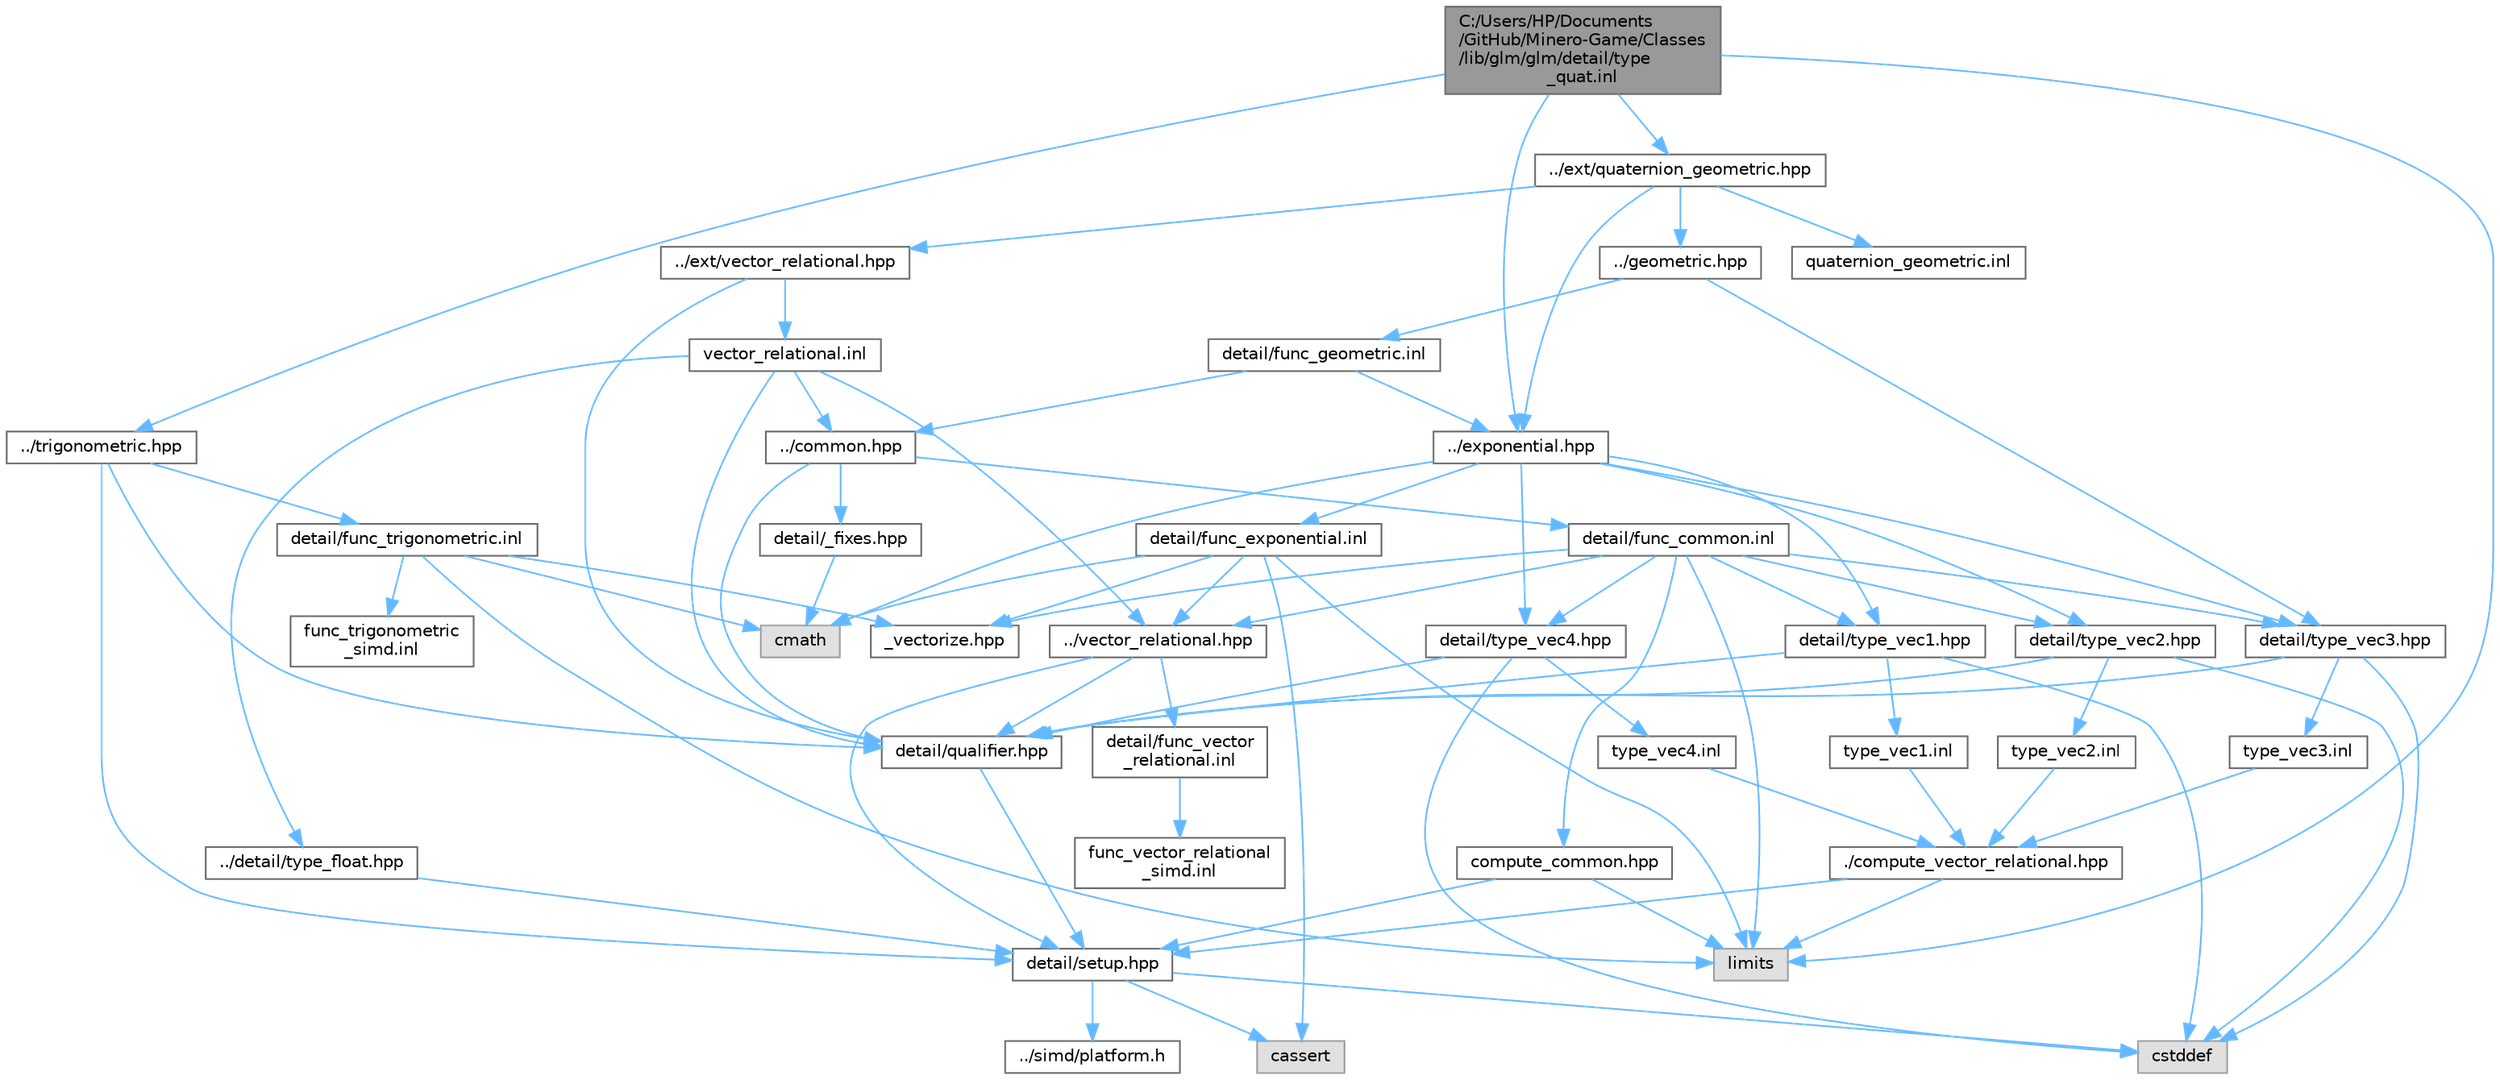 digraph "C:/Users/HP/Documents/GitHub/Minero-Game/Classes/lib/glm/glm/detail/type_quat.inl"
{
 // LATEX_PDF_SIZE
  bgcolor="transparent";
  edge [fontname=Helvetica,fontsize=10,labelfontname=Helvetica,labelfontsize=10];
  node [fontname=Helvetica,fontsize=10,shape=box,height=0.2,width=0.4];
  Node1 [id="Node000001",label="C:/Users/HP/Documents\l/GitHub/Minero-Game/Classes\l/lib/glm/glm/detail/type\l_quat.inl",height=0.2,width=0.4,color="gray40", fillcolor="grey60", style="filled", fontcolor="black",tooltip=" "];
  Node1 -> Node2 [id="edge155_Node000001_Node000002",color="steelblue1",style="solid",tooltip=" "];
  Node2 [id="Node000002",label="../trigonometric.hpp",height=0.2,width=0.4,color="grey40", fillcolor="white", style="filled",URL="$_classes_2lib_2glm_2glm_2trigonometric_8hpp.html",tooltip=" "];
  Node2 -> Node3 [id="edge156_Node000002_Node000003",color="steelblue1",style="solid",tooltip=" "];
  Node3 [id="Node000003",label="detail/setup.hpp",height=0.2,width=0.4,color="grey40", fillcolor="white", style="filled",URL="$_classes_2lib_2glm_2glm_2detail_2setup_8hpp.html",tooltip=" "];
  Node3 -> Node4 [id="edge157_Node000003_Node000004",color="steelblue1",style="solid",tooltip=" "];
  Node4 [id="Node000004",label="cassert",height=0.2,width=0.4,color="grey60", fillcolor="#E0E0E0", style="filled",tooltip=" "];
  Node3 -> Node5 [id="edge158_Node000003_Node000005",color="steelblue1",style="solid",tooltip=" "];
  Node5 [id="Node000005",label="cstddef",height=0.2,width=0.4,color="grey60", fillcolor="#E0E0E0", style="filled",tooltip=" "];
  Node3 -> Node6 [id="edge159_Node000003_Node000006",color="steelblue1",style="solid",tooltip=" "];
  Node6 [id="Node000006",label="../simd/platform.h",height=0.2,width=0.4,color="grey40", fillcolor="white", style="filled",URL="$_classes_2lib_2glm_2glm_2simd_2platform_8h.html",tooltip=" "];
  Node2 -> Node7 [id="edge160_Node000002_Node000007",color="steelblue1",style="solid",tooltip=" "];
  Node7 [id="Node000007",label="detail/qualifier.hpp",height=0.2,width=0.4,color="grey40", fillcolor="white", style="filled",URL="$_classes_2lib_2glm_2glm_2detail_2qualifier_8hpp.html",tooltip=" "];
  Node7 -> Node3 [id="edge161_Node000007_Node000003",color="steelblue1",style="solid",tooltip=" "];
  Node2 -> Node8 [id="edge162_Node000002_Node000008",color="steelblue1",style="solid",tooltip=" "];
  Node8 [id="Node000008",label="detail/func_trigonometric.inl",height=0.2,width=0.4,color="grey40", fillcolor="white", style="filled",URL="$_classes_2lib_2glm_2glm_2detail_2func__trigonometric_8inl.html",tooltip=" "];
  Node8 -> Node9 [id="edge163_Node000008_Node000009",color="steelblue1",style="solid",tooltip=" "];
  Node9 [id="Node000009",label="_vectorize.hpp",height=0.2,width=0.4,color="grey40", fillcolor="white", style="filled",URL="$_classes_2lib_2glm_2glm_2detail_2__vectorize_8hpp.html",tooltip=" "];
  Node8 -> Node10 [id="edge164_Node000008_Node000010",color="steelblue1",style="solid",tooltip=" "];
  Node10 [id="Node000010",label="cmath",height=0.2,width=0.4,color="grey60", fillcolor="#E0E0E0", style="filled",tooltip=" "];
  Node8 -> Node11 [id="edge165_Node000008_Node000011",color="steelblue1",style="solid",tooltip=" "];
  Node11 [id="Node000011",label="limits",height=0.2,width=0.4,color="grey60", fillcolor="#E0E0E0", style="filled",tooltip=" "];
  Node8 -> Node12 [id="edge166_Node000008_Node000012",color="steelblue1",style="solid",tooltip=" "];
  Node12 [id="Node000012",label="func_trigonometric\l_simd.inl",height=0.2,width=0.4,color="grey40", fillcolor="white", style="filled",URL="$_classes_2lib_2glm_2glm_2detail_2func__trigonometric__simd_8inl.html",tooltip=" "];
  Node1 -> Node13 [id="edge167_Node000001_Node000013",color="steelblue1",style="solid",tooltip=" "];
  Node13 [id="Node000013",label="../exponential.hpp",height=0.2,width=0.4,color="grey40", fillcolor="white", style="filled",URL="$_classes_2lib_2glm_2glm_2exponential_8hpp.html",tooltip=" "];
  Node13 -> Node14 [id="edge168_Node000013_Node000014",color="steelblue1",style="solid",tooltip=" "];
  Node14 [id="Node000014",label="detail/type_vec1.hpp",height=0.2,width=0.4,color="grey40", fillcolor="white", style="filled",URL="$_classes_2lib_2glm_2glm_2detail_2type__vec1_8hpp.html",tooltip=" "];
  Node14 -> Node7 [id="edge169_Node000014_Node000007",color="steelblue1",style="solid",tooltip=" "];
  Node14 -> Node5 [id="edge170_Node000014_Node000005",color="steelblue1",style="solid",tooltip=" "];
  Node14 -> Node15 [id="edge171_Node000014_Node000015",color="steelblue1",style="solid",tooltip=" "];
  Node15 [id="Node000015",label="type_vec1.inl",height=0.2,width=0.4,color="grey40", fillcolor="white", style="filled",URL="$_classes_2lib_2glm_2glm_2detail_2type__vec1_8inl.html",tooltip=" "];
  Node15 -> Node16 [id="edge172_Node000015_Node000016",color="steelblue1",style="solid",tooltip=" "];
  Node16 [id="Node000016",label="./compute_vector_relational.hpp",height=0.2,width=0.4,color="grey40", fillcolor="white", style="filled",URL="$_classes_2lib_2glm_2glm_2detail_2compute__vector__relational_8hpp.html",tooltip=" "];
  Node16 -> Node3 [id="edge173_Node000016_Node000003",color="steelblue1",style="solid",tooltip=" "];
  Node16 -> Node11 [id="edge174_Node000016_Node000011",color="steelblue1",style="solid",tooltip=" "];
  Node13 -> Node17 [id="edge175_Node000013_Node000017",color="steelblue1",style="solid",tooltip=" "];
  Node17 [id="Node000017",label="detail/type_vec2.hpp",height=0.2,width=0.4,color="grey40", fillcolor="white", style="filled",URL="$_classes_2lib_2glm_2glm_2detail_2type__vec2_8hpp.html",tooltip=" "];
  Node17 -> Node7 [id="edge176_Node000017_Node000007",color="steelblue1",style="solid",tooltip=" "];
  Node17 -> Node5 [id="edge177_Node000017_Node000005",color="steelblue1",style="solid",tooltip=" "];
  Node17 -> Node18 [id="edge178_Node000017_Node000018",color="steelblue1",style="solid",tooltip=" "];
  Node18 [id="Node000018",label="type_vec2.inl",height=0.2,width=0.4,color="grey40", fillcolor="white", style="filled",URL="$_classes_2lib_2glm_2glm_2detail_2type__vec2_8inl.html",tooltip=" "];
  Node18 -> Node16 [id="edge179_Node000018_Node000016",color="steelblue1",style="solid",tooltip=" "];
  Node13 -> Node19 [id="edge180_Node000013_Node000019",color="steelblue1",style="solid",tooltip=" "];
  Node19 [id="Node000019",label="detail/type_vec3.hpp",height=0.2,width=0.4,color="grey40", fillcolor="white", style="filled",URL="$_classes_2lib_2glm_2glm_2detail_2type__vec3_8hpp.html",tooltip=" "];
  Node19 -> Node7 [id="edge181_Node000019_Node000007",color="steelblue1",style="solid",tooltip=" "];
  Node19 -> Node5 [id="edge182_Node000019_Node000005",color="steelblue1",style="solid",tooltip=" "];
  Node19 -> Node20 [id="edge183_Node000019_Node000020",color="steelblue1",style="solid",tooltip=" "];
  Node20 [id="Node000020",label="type_vec3.inl",height=0.2,width=0.4,color="grey40", fillcolor="white", style="filled",URL="$_classes_2lib_2glm_2glm_2detail_2type__vec3_8inl.html",tooltip=" "];
  Node20 -> Node16 [id="edge184_Node000020_Node000016",color="steelblue1",style="solid",tooltip=" "];
  Node13 -> Node21 [id="edge185_Node000013_Node000021",color="steelblue1",style="solid",tooltip=" "];
  Node21 [id="Node000021",label="detail/type_vec4.hpp",height=0.2,width=0.4,color="grey40", fillcolor="white", style="filled",URL="$_classes_2lib_2glm_2glm_2detail_2type__vec4_8hpp.html",tooltip=" "];
  Node21 -> Node7 [id="edge186_Node000021_Node000007",color="steelblue1",style="solid",tooltip=" "];
  Node21 -> Node5 [id="edge187_Node000021_Node000005",color="steelblue1",style="solid",tooltip=" "];
  Node21 -> Node22 [id="edge188_Node000021_Node000022",color="steelblue1",style="solid",tooltip=" "];
  Node22 [id="Node000022",label="type_vec4.inl",height=0.2,width=0.4,color="grey40", fillcolor="white", style="filled",URL="$_classes_2lib_2glm_2glm_2detail_2type__vec4_8inl.html",tooltip=" "];
  Node22 -> Node16 [id="edge189_Node000022_Node000016",color="steelblue1",style="solid",tooltip=" "];
  Node13 -> Node10 [id="edge190_Node000013_Node000010",color="steelblue1",style="solid",tooltip=" "];
  Node13 -> Node23 [id="edge191_Node000013_Node000023",color="steelblue1",style="solid",tooltip=" "];
  Node23 [id="Node000023",label="detail/func_exponential.inl",height=0.2,width=0.4,color="grey40", fillcolor="white", style="filled",URL="$_classes_2lib_2glm_2glm_2detail_2func__exponential_8inl.html",tooltip=" "];
  Node23 -> Node24 [id="edge192_Node000023_Node000024",color="steelblue1",style="solid",tooltip=" "];
  Node24 [id="Node000024",label="../vector_relational.hpp",height=0.2,width=0.4,color="grey40", fillcolor="white", style="filled",URL="$_classes_2lib_2glm_2glm_2vector__relational_8hpp.html",tooltip=" "];
  Node24 -> Node7 [id="edge193_Node000024_Node000007",color="steelblue1",style="solid",tooltip=" "];
  Node24 -> Node3 [id="edge194_Node000024_Node000003",color="steelblue1",style="solid",tooltip=" "];
  Node24 -> Node25 [id="edge195_Node000024_Node000025",color="steelblue1",style="solid",tooltip=" "];
  Node25 [id="Node000025",label="detail/func_vector\l_relational.inl",height=0.2,width=0.4,color="grey40", fillcolor="white", style="filled",URL="$_classes_2lib_2glm_2glm_2detail_2func__vector__relational_8inl.html",tooltip=" "];
  Node25 -> Node26 [id="edge196_Node000025_Node000026",color="steelblue1",style="solid",tooltip=" "];
  Node26 [id="Node000026",label="func_vector_relational\l_simd.inl",height=0.2,width=0.4,color="grey40", fillcolor="white", style="filled",URL="$_classes_2lib_2glm_2glm_2detail_2func__vector__relational__simd_8inl.html",tooltip=" "];
  Node23 -> Node9 [id="edge197_Node000023_Node000009",color="steelblue1",style="solid",tooltip=" "];
  Node23 -> Node11 [id="edge198_Node000023_Node000011",color="steelblue1",style="solid",tooltip=" "];
  Node23 -> Node10 [id="edge199_Node000023_Node000010",color="steelblue1",style="solid",tooltip=" "];
  Node23 -> Node4 [id="edge200_Node000023_Node000004",color="steelblue1",style="solid",tooltip=" "];
  Node1 -> Node27 [id="edge201_Node000001_Node000027",color="steelblue1",style="solid",tooltip=" "];
  Node27 [id="Node000027",label="../ext/quaternion_geometric.hpp",height=0.2,width=0.4,color="grey40", fillcolor="white", style="filled",URL="$_classes_2lib_2glm_2glm_2ext_2quaternion__geometric_8hpp.html",tooltip=" "];
  Node27 -> Node28 [id="edge202_Node000027_Node000028",color="steelblue1",style="solid",tooltip=" "];
  Node28 [id="Node000028",label="../geometric.hpp",height=0.2,width=0.4,color="grey40", fillcolor="white", style="filled",URL="$_classes_2lib_2glm_2glm_2geometric_8hpp.html",tooltip=" "];
  Node28 -> Node19 [id="edge203_Node000028_Node000019",color="steelblue1",style="solid",tooltip=" "];
  Node28 -> Node29 [id="edge204_Node000028_Node000029",color="steelblue1",style="solid",tooltip=" "];
  Node29 [id="Node000029",label="detail/func_geometric.inl",height=0.2,width=0.4,color="grey40", fillcolor="white", style="filled",URL="$_classes_2lib_2glm_2glm_2detail_2func__geometric_8inl.html",tooltip=" "];
  Node29 -> Node13 [id="edge205_Node000029_Node000013",color="steelblue1",style="solid",tooltip=" "];
  Node29 -> Node30 [id="edge206_Node000029_Node000030",color="steelblue1",style="solid",tooltip=" "];
  Node30 [id="Node000030",label="../common.hpp",height=0.2,width=0.4,color="grey40", fillcolor="white", style="filled",URL="$_classes_2lib_2glm_2glm_2common_8hpp.html",tooltip=" "];
  Node30 -> Node7 [id="edge207_Node000030_Node000007",color="steelblue1",style="solid",tooltip=" "];
  Node30 -> Node31 [id="edge208_Node000030_Node000031",color="steelblue1",style="solid",tooltip=" "];
  Node31 [id="Node000031",label="detail/_fixes.hpp",height=0.2,width=0.4,color="grey40", fillcolor="white", style="filled",URL="$_classes_2lib_2glm_2glm_2detail_2__fixes_8hpp.html",tooltip=" "];
  Node31 -> Node10 [id="edge209_Node000031_Node000010",color="steelblue1",style="solid",tooltip=" "];
  Node30 -> Node32 [id="edge210_Node000030_Node000032",color="steelblue1",style="solid",tooltip=" "];
  Node32 [id="Node000032",label="detail/func_common.inl",height=0.2,width=0.4,color="grey40", fillcolor="white", style="filled",URL="$_classes_2lib_2glm_2glm_2detail_2func__common_8inl.html",tooltip=" "];
  Node32 -> Node24 [id="edge211_Node000032_Node000024",color="steelblue1",style="solid",tooltip=" "];
  Node32 -> Node33 [id="edge212_Node000032_Node000033",color="steelblue1",style="solid",tooltip=" "];
  Node33 [id="Node000033",label="compute_common.hpp",height=0.2,width=0.4,color="grey40", fillcolor="white", style="filled",URL="$_classes_2lib_2glm_2glm_2detail_2compute__common_8hpp.html",tooltip=" "];
  Node33 -> Node3 [id="edge213_Node000033_Node000003",color="steelblue1",style="solid",tooltip=" "];
  Node33 -> Node11 [id="edge214_Node000033_Node000011",color="steelblue1",style="solid",tooltip=" "];
  Node32 -> Node14 [id="edge215_Node000032_Node000014",color="steelblue1",style="solid",tooltip=" "];
  Node32 -> Node17 [id="edge216_Node000032_Node000017",color="steelblue1",style="solid",tooltip=" "];
  Node32 -> Node19 [id="edge217_Node000032_Node000019",color="steelblue1",style="solid",tooltip=" "];
  Node32 -> Node21 [id="edge218_Node000032_Node000021",color="steelblue1",style="solid",tooltip=" "];
  Node32 -> Node9 [id="edge219_Node000032_Node000009",color="steelblue1",style="solid",tooltip=" "];
  Node32 -> Node11 [id="edge220_Node000032_Node000011",color="steelblue1",style="solid",tooltip=" "];
  Node27 -> Node13 [id="edge221_Node000027_Node000013",color="steelblue1",style="solid",tooltip=" "];
  Node27 -> Node34 [id="edge222_Node000027_Node000034",color="steelblue1",style="solid",tooltip=" "];
  Node34 [id="Node000034",label="../ext/vector_relational.hpp",height=0.2,width=0.4,color="grey40", fillcolor="white", style="filled",URL="$_classes_2lib_2glm_2glm_2ext_2vector__relational_8hpp.html",tooltip=" "];
  Node34 -> Node7 [id="edge223_Node000034_Node000007",color="steelblue1",style="solid",tooltip=" "];
  Node34 -> Node35 [id="edge224_Node000034_Node000035",color="steelblue1",style="solid",tooltip=" "];
  Node35 [id="Node000035",label="vector_relational.inl",height=0.2,width=0.4,color="grey40", fillcolor="white", style="filled",URL="$_classes_2lib_2glm_2glm_2ext_2vector__relational_8inl.html",tooltip=" "];
  Node35 -> Node24 [id="edge225_Node000035_Node000024",color="steelblue1",style="solid",tooltip=" "];
  Node35 -> Node30 [id="edge226_Node000035_Node000030",color="steelblue1",style="solid",tooltip=" "];
  Node35 -> Node7 [id="edge227_Node000035_Node000007",color="steelblue1",style="solid",tooltip=" "];
  Node35 -> Node36 [id="edge228_Node000035_Node000036",color="steelblue1",style="solid",tooltip=" "];
  Node36 [id="Node000036",label="../detail/type_float.hpp",height=0.2,width=0.4,color="grey40", fillcolor="white", style="filled",URL="$_classes_2lib_2glm_2glm_2detail_2type__float_8hpp.html",tooltip=" "];
  Node36 -> Node3 [id="edge229_Node000036_Node000003",color="steelblue1",style="solid",tooltip=" "];
  Node27 -> Node37 [id="edge230_Node000027_Node000037",color="steelblue1",style="solid",tooltip=" "];
  Node37 [id="Node000037",label="quaternion_geometric.inl",height=0.2,width=0.4,color="grey40", fillcolor="white", style="filled",URL="$_classes_2lib_2glm_2glm_2ext_2quaternion__geometric_8inl.html",tooltip=" "];
  Node1 -> Node11 [id="edge231_Node000001_Node000011",color="steelblue1",style="solid",tooltip=" "];
}
